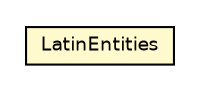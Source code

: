 #!/usr/local/bin/dot
#
# Class diagram 
# Generated by UmlGraph version 4.6 (http://www.spinellis.gr/sw/umlgraph)
#

digraph G {
	edge [fontname="Helvetica",fontsize=10,labelfontname="Helvetica",labelfontsize=10];
	node [fontname="Helvetica",fontsize=10,shape=plaintext];
	// org.apache.maven.archiva.xml.LatinEntities
	c54128 [label=<<table border="0" cellborder="1" cellspacing="0" cellpadding="2" port="p" bgcolor="lemonChiffon" href="./LatinEntities.html">
		<tr><td><table border="0" cellspacing="0" cellpadding="1">
			<tr><td> LatinEntities </td></tr>
		</table></td></tr>
		</table>>, fontname="Helvetica", fontcolor="black", fontsize=9.0];
}


